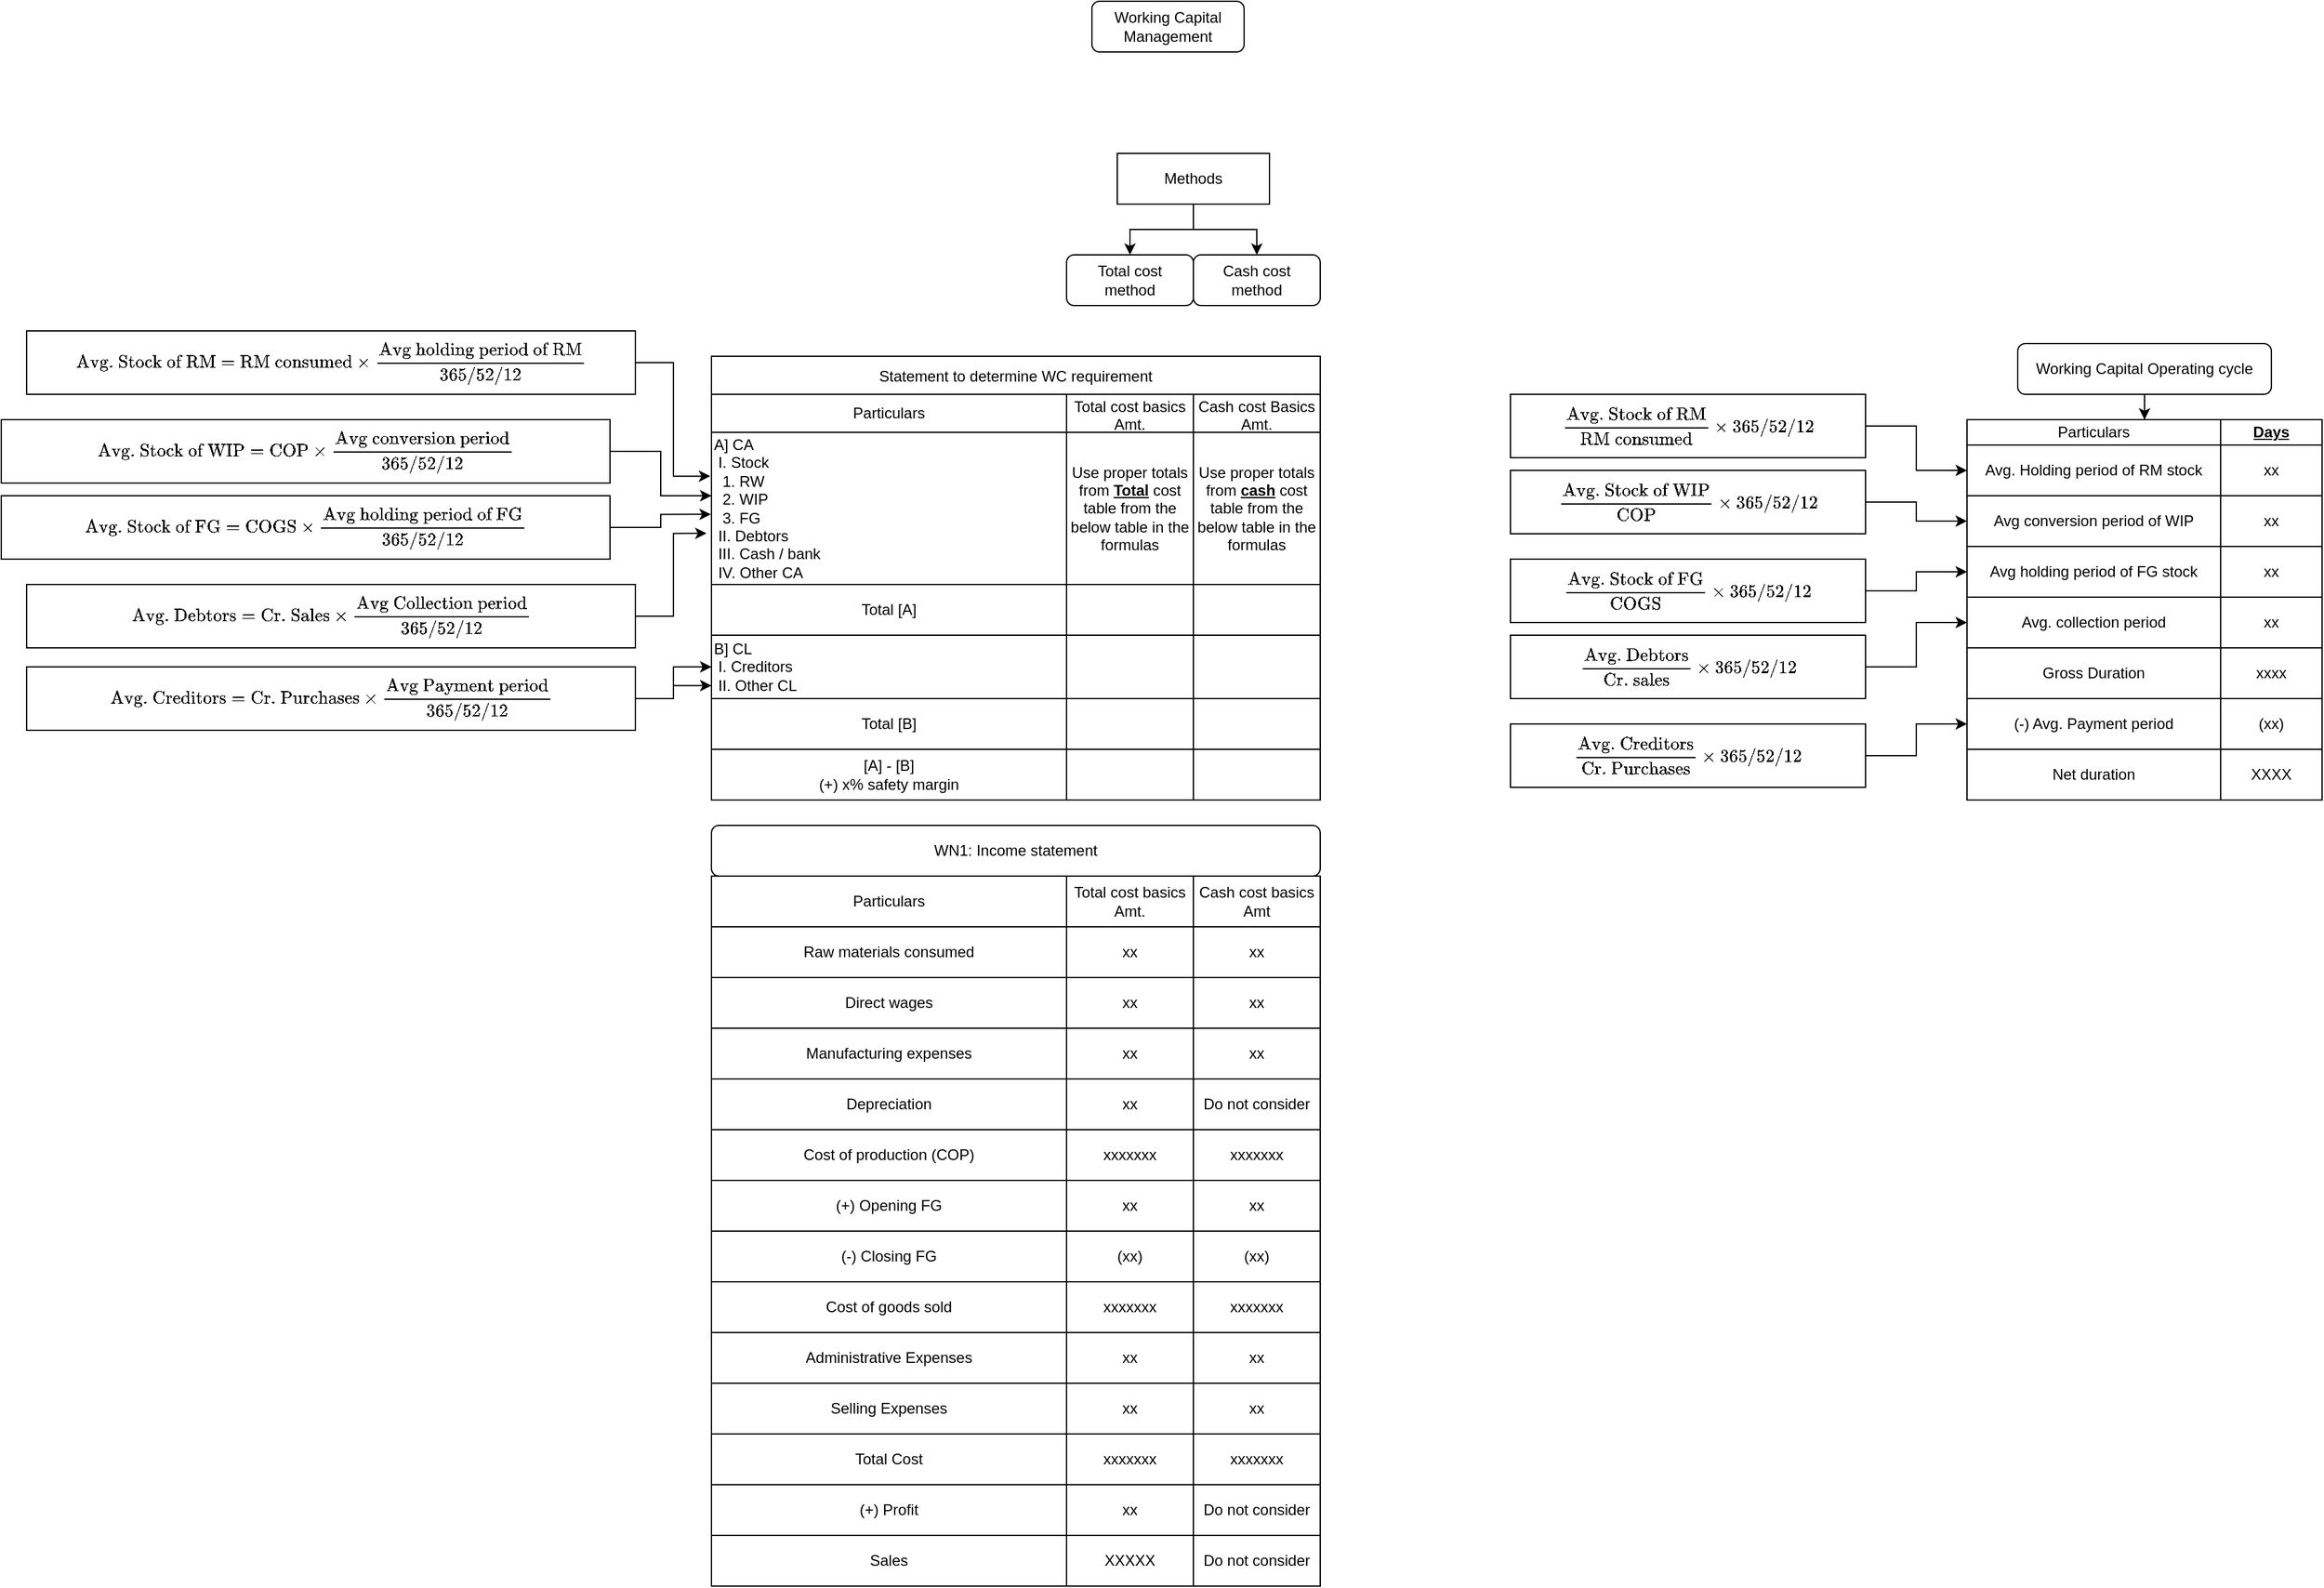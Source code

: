 <mxfile version="14.9.4" type="github">
  <diagram id="sMXiV06eMUX1r8Gc8Mpe" name="Page-1">
    <mxGraphModel dx="2103" dy="627" grid="1" gridSize="10" guides="1" tooltips="1" connect="1" arrows="1" fold="1" page="1" pageScale="1" pageWidth="850" pageHeight="1100" math="1" shadow="0">
      <root>
        <mxCell id="0" />
        <mxCell id="1" parent="0" />
        <mxCell id="MN956ZE3z-NAZyp3KeIA-1" value="Working Capital Management" style="rounded=1;whiteSpace=wrap;html=1;" parent="1" vertex="1">
          <mxGeometry x="360" width="120" height="40" as="geometry" />
        </mxCell>
        <mxCell id="9jcXlWBaS0kGvRiVqAq9-134" style="edgeStyle=orthogonalEdgeStyle;rounded=0;orthogonalLoop=1;jettySize=auto;html=1;" edge="1" parent="1" source="MN956ZE3z-NAZyp3KeIA-2" target="MN956ZE3z-NAZyp3KeIA-4">
          <mxGeometry relative="1" as="geometry" />
        </mxCell>
        <mxCell id="9jcXlWBaS0kGvRiVqAq9-135" style="edgeStyle=orthogonalEdgeStyle;rounded=0;orthogonalLoop=1;jettySize=auto;html=1;" edge="1" parent="1" source="MN956ZE3z-NAZyp3KeIA-2" target="MN956ZE3z-NAZyp3KeIA-3">
          <mxGeometry relative="1" as="geometry" />
        </mxCell>
        <mxCell id="MN956ZE3z-NAZyp3KeIA-2" value="Methods" style="rounded=0;whiteSpace=wrap;html=1;" parent="1" vertex="1">
          <mxGeometry x="380" y="120" width="120" height="40" as="geometry" />
        </mxCell>
        <mxCell id="MN956ZE3z-NAZyp3KeIA-3" value="&lt;div&gt;Cash cost &lt;br&gt;&lt;/div&gt;&lt;div&gt;method&lt;/div&gt;" style="rounded=1;whiteSpace=wrap;html=1;" parent="1" vertex="1">
          <mxGeometry x="440" y="200" width="100" height="40" as="geometry" />
        </mxCell>
        <mxCell id="MN956ZE3z-NAZyp3KeIA-4" value="&lt;div&gt;Total cost &lt;br&gt;&lt;/div&gt;&lt;div&gt;method&lt;/div&gt;" style="rounded=1;whiteSpace=wrap;html=1;" parent="1" vertex="1">
          <mxGeometry x="340" y="200" width="100" height="40" as="geometry" />
        </mxCell>
        <mxCell id="9jcXlWBaS0kGvRiVqAq9-1" value="Working Capital Operating cycle" style="rounded=1;whiteSpace=wrap;html=1;" vertex="1" parent="1">
          <mxGeometry x="1090" y="270" width="200" height="40" as="geometry" />
        </mxCell>
        <mxCell id="9jcXlWBaS0kGvRiVqAq9-18" style="edgeStyle=orthogonalEdgeStyle;rounded=0;orthogonalLoop=1;jettySize=auto;html=1;exitX=0.5;exitY=1;exitDx=0;exitDy=0;" edge="1" parent="1" source="9jcXlWBaS0kGvRiVqAq9-1" target="9jcXlWBaS0kGvRiVqAq9-2">
          <mxGeometry relative="1" as="geometry" />
        </mxCell>
        <mxCell id="9jcXlWBaS0kGvRiVqAq9-2" value="" style="shape=table;startSize=0;container=1;collapsible=0;childLayout=tableLayout;" vertex="1" parent="1">
          <mxGeometry x="1050" y="330" width="280" height="300" as="geometry" />
        </mxCell>
        <mxCell id="9jcXlWBaS0kGvRiVqAq9-3" value="" style="shape=partialRectangle;collapsible=0;dropTarget=0;pointerEvents=0;fillColor=none;top=0;left=0;bottom=0;right=0;points=[[0,0.5],[1,0.5]];portConstraint=eastwest;" vertex="1" parent="9jcXlWBaS0kGvRiVqAq9-2">
          <mxGeometry width="280" height="20" as="geometry" />
        </mxCell>
        <mxCell id="9jcXlWBaS0kGvRiVqAq9-4" value="Particulars" style="shape=partialRectangle;html=1;whiteSpace=wrap;connectable=0;overflow=hidden;fillColor=none;top=0;left=0;bottom=0;right=0;pointerEvents=1;" vertex="1" parent="9jcXlWBaS0kGvRiVqAq9-3">
          <mxGeometry width="200" height="20" as="geometry" />
        </mxCell>
        <mxCell id="9jcXlWBaS0kGvRiVqAq9-5" value="&lt;u&gt;&lt;b&gt;Days&lt;/b&gt;&lt;/u&gt;" style="shape=partialRectangle;html=1;whiteSpace=wrap;connectable=0;overflow=hidden;fillColor=none;top=0;left=0;bottom=0;right=0;pointerEvents=1;" vertex="1" parent="9jcXlWBaS0kGvRiVqAq9-3">
          <mxGeometry x="200" width="80" height="20" as="geometry" />
        </mxCell>
        <mxCell id="9jcXlWBaS0kGvRiVqAq9-6" value="" style="shape=partialRectangle;collapsible=0;dropTarget=0;pointerEvents=0;fillColor=none;top=0;left=0;bottom=0;right=0;points=[[0,0.5],[1,0.5]];portConstraint=eastwest;" vertex="1" parent="9jcXlWBaS0kGvRiVqAq9-2">
          <mxGeometry y="20" width="280" height="40" as="geometry" />
        </mxCell>
        <mxCell id="9jcXlWBaS0kGvRiVqAq9-7" value="&lt;div&gt;Avg. Holding period of RM stock&lt;/div&gt;" style="shape=partialRectangle;html=1;whiteSpace=wrap;connectable=0;overflow=hidden;fillColor=none;top=0;left=0;bottom=0;right=0;pointerEvents=1;" vertex="1" parent="9jcXlWBaS0kGvRiVqAq9-6">
          <mxGeometry width="200" height="40" as="geometry" />
        </mxCell>
        <mxCell id="9jcXlWBaS0kGvRiVqAq9-8" value="xx" style="shape=partialRectangle;html=1;whiteSpace=wrap;connectable=0;overflow=hidden;fillColor=none;top=0;left=0;bottom=0;right=0;pointerEvents=1;" vertex="1" parent="9jcXlWBaS0kGvRiVqAq9-6">
          <mxGeometry x="200" width="80" height="40" as="geometry" />
        </mxCell>
        <mxCell id="9jcXlWBaS0kGvRiVqAq9-19" style="shape=partialRectangle;collapsible=0;dropTarget=0;pointerEvents=0;fillColor=none;top=0;left=0;bottom=0;right=0;points=[[0,0.5],[1,0.5]];portConstraint=eastwest;" vertex="1" parent="9jcXlWBaS0kGvRiVqAq9-2">
          <mxGeometry y="60" width="280" height="40" as="geometry" />
        </mxCell>
        <mxCell id="9jcXlWBaS0kGvRiVqAq9-20" value="&lt;div&gt;Avg conversion period of WIP&lt;/div&gt;" style="shape=partialRectangle;html=1;whiteSpace=wrap;connectable=0;overflow=hidden;fillColor=none;top=0;left=0;bottom=0;right=0;pointerEvents=1;" vertex="1" parent="9jcXlWBaS0kGvRiVqAq9-19">
          <mxGeometry width="200" height="40" as="geometry" />
        </mxCell>
        <mxCell id="9jcXlWBaS0kGvRiVqAq9-21" value="xx" style="shape=partialRectangle;html=1;whiteSpace=wrap;connectable=0;overflow=hidden;fillColor=none;top=0;left=0;bottom=0;right=0;pointerEvents=1;" vertex="1" parent="9jcXlWBaS0kGvRiVqAq9-19">
          <mxGeometry x="200" width="80" height="40" as="geometry" />
        </mxCell>
        <mxCell id="9jcXlWBaS0kGvRiVqAq9-22" style="shape=partialRectangle;collapsible=0;dropTarget=0;pointerEvents=0;fillColor=none;top=0;left=0;bottom=0;right=0;points=[[0,0.5],[1,0.5]];portConstraint=eastwest;" vertex="1" parent="9jcXlWBaS0kGvRiVqAq9-2">
          <mxGeometry y="100" width="280" height="40" as="geometry" />
        </mxCell>
        <mxCell id="9jcXlWBaS0kGvRiVqAq9-23" value="&lt;div&gt;Avg holding period of FG stock&lt;/div&gt;" style="shape=partialRectangle;html=1;whiteSpace=wrap;connectable=0;overflow=hidden;fillColor=none;top=0;left=0;bottom=0;right=0;pointerEvents=1;" vertex="1" parent="9jcXlWBaS0kGvRiVqAq9-22">
          <mxGeometry width="200" height="40" as="geometry" />
        </mxCell>
        <mxCell id="9jcXlWBaS0kGvRiVqAq9-24" value="xx" style="shape=partialRectangle;html=1;whiteSpace=wrap;connectable=0;overflow=hidden;fillColor=none;top=0;left=0;bottom=0;right=0;pointerEvents=1;" vertex="1" parent="9jcXlWBaS0kGvRiVqAq9-22">
          <mxGeometry x="200" width="80" height="40" as="geometry" />
        </mxCell>
        <mxCell id="9jcXlWBaS0kGvRiVqAq9-25" style="shape=partialRectangle;collapsible=0;dropTarget=0;pointerEvents=0;fillColor=none;top=0;left=0;bottom=0;right=0;points=[[0,0.5],[1,0.5]];portConstraint=eastwest;" vertex="1" parent="9jcXlWBaS0kGvRiVqAq9-2">
          <mxGeometry y="140" width="280" height="40" as="geometry" />
        </mxCell>
        <mxCell id="9jcXlWBaS0kGvRiVqAq9-26" value="Avg. collection period" style="shape=partialRectangle;html=1;whiteSpace=wrap;connectable=0;overflow=hidden;fillColor=none;top=0;left=0;bottom=0;right=0;pointerEvents=1;" vertex="1" parent="9jcXlWBaS0kGvRiVqAq9-25">
          <mxGeometry width="200" height="40" as="geometry" />
        </mxCell>
        <mxCell id="9jcXlWBaS0kGvRiVqAq9-27" value="xx" style="shape=partialRectangle;html=1;whiteSpace=wrap;connectable=0;overflow=hidden;fillColor=none;top=0;left=0;bottom=0;right=0;pointerEvents=1;" vertex="1" parent="9jcXlWBaS0kGvRiVqAq9-25">
          <mxGeometry x="200" width="80" height="40" as="geometry" />
        </mxCell>
        <mxCell id="9jcXlWBaS0kGvRiVqAq9-9" value="" style="shape=partialRectangle;collapsible=0;dropTarget=0;pointerEvents=0;fillColor=none;top=0;left=0;bottom=0;right=0;points=[[0,0.5],[1,0.5]];portConstraint=eastwest;" vertex="1" parent="9jcXlWBaS0kGvRiVqAq9-2">
          <mxGeometry y="180" width="280" height="40" as="geometry" />
        </mxCell>
        <mxCell id="9jcXlWBaS0kGvRiVqAq9-10" value="Gross Duration" style="shape=partialRectangle;html=1;whiteSpace=wrap;connectable=0;overflow=hidden;fillColor=none;top=0;left=0;bottom=0;right=0;pointerEvents=1;" vertex="1" parent="9jcXlWBaS0kGvRiVqAq9-9">
          <mxGeometry width="200" height="40" as="geometry" />
        </mxCell>
        <mxCell id="9jcXlWBaS0kGvRiVqAq9-11" value="xxxx" style="shape=partialRectangle;html=1;whiteSpace=wrap;connectable=0;overflow=hidden;fillColor=none;top=0;left=0;bottom=0;right=0;pointerEvents=1;" vertex="1" parent="9jcXlWBaS0kGvRiVqAq9-9">
          <mxGeometry x="200" width="80" height="40" as="geometry" />
        </mxCell>
        <mxCell id="9jcXlWBaS0kGvRiVqAq9-12" value="" style="shape=partialRectangle;collapsible=0;dropTarget=0;pointerEvents=0;fillColor=none;top=0;left=0;bottom=0;right=0;points=[[0,0.5],[1,0.5]];portConstraint=eastwest;" vertex="1" parent="9jcXlWBaS0kGvRiVqAq9-2">
          <mxGeometry y="220" width="280" height="40" as="geometry" />
        </mxCell>
        <mxCell id="9jcXlWBaS0kGvRiVqAq9-13" value="(-) Avg. Payment period" style="shape=partialRectangle;html=1;whiteSpace=wrap;connectable=0;overflow=hidden;fillColor=none;top=0;left=0;bottom=0;right=0;pointerEvents=1;" vertex="1" parent="9jcXlWBaS0kGvRiVqAq9-12">
          <mxGeometry width="200" height="40" as="geometry" />
        </mxCell>
        <mxCell id="9jcXlWBaS0kGvRiVqAq9-14" value="(xx)" style="shape=partialRectangle;html=1;whiteSpace=wrap;connectable=0;overflow=hidden;fillColor=none;top=0;left=0;bottom=0;right=0;pointerEvents=1;" vertex="1" parent="9jcXlWBaS0kGvRiVqAq9-12">
          <mxGeometry x="200" width="80" height="40" as="geometry" />
        </mxCell>
        <mxCell id="9jcXlWBaS0kGvRiVqAq9-15" value="" style="shape=partialRectangle;collapsible=0;dropTarget=0;pointerEvents=0;fillColor=none;top=0;left=0;bottom=0;right=0;points=[[0,0.5],[1,0.5]];portConstraint=eastwest;" vertex="1" parent="9jcXlWBaS0kGvRiVqAq9-2">
          <mxGeometry y="260" width="280" height="40" as="geometry" />
        </mxCell>
        <mxCell id="9jcXlWBaS0kGvRiVqAq9-16" value="Net duration&lt;span style=&quot;white-space: pre&quot;&gt;&lt;/span&gt;&lt;span style=&quot;white-space: pre&quot;&gt;&lt;/span&gt;" style="shape=partialRectangle;html=1;whiteSpace=wrap;connectable=0;overflow=hidden;fillColor=none;top=0;left=0;bottom=0;right=0;pointerEvents=1;" vertex="1" parent="9jcXlWBaS0kGvRiVqAq9-15">
          <mxGeometry width="200" height="40" as="geometry" />
        </mxCell>
        <mxCell id="9jcXlWBaS0kGvRiVqAq9-17" value="XXXX" style="shape=partialRectangle;html=1;whiteSpace=wrap;connectable=0;overflow=hidden;fillColor=none;top=0;left=0;bottom=0;right=0;pointerEvents=1;" vertex="1" parent="9jcXlWBaS0kGvRiVqAq9-15">
          <mxGeometry x="200" width="80" height="40" as="geometry" />
        </mxCell>
        <mxCell id="9jcXlWBaS0kGvRiVqAq9-30" style="edgeStyle=orthogonalEdgeStyle;rounded=0;orthogonalLoop=1;jettySize=auto;html=1;entryX=0;entryY=0.5;entryDx=0;entryDy=0;" edge="1" parent="1" source="9jcXlWBaS0kGvRiVqAq9-29" target="9jcXlWBaS0kGvRiVqAq9-6">
          <mxGeometry relative="1" as="geometry" />
        </mxCell>
        <mxCell id="9jcXlWBaS0kGvRiVqAq9-29" value="`\text{Avg. Stock of RM}/\text{RM consumed}xx \text{365/52/12}`" style="rounded=0;whiteSpace=wrap;html=1;" vertex="1" parent="1">
          <mxGeometry x="690" y="310" width="280" height="50" as="geometry" />
        </mxCell>
        <mxCell id="9jcXlWBaS0kGvRiVqAq9-34" style="edgeStyle=orthogonalEdgeStyle;rounded=0;orthogonalLoop=1;jettySize=auto;html=1;entryX=0;entryY=0.5;entryDx=0;entryDy=0;" edge="1" parent="1" source="9jcXlWBaS0kGvRiVqAq9-31" target="9jcXlWBaS0kGvRiVqAq9-19">
          <mxGeometry relative="1" as="geometry" />
        </mxCell>
        <mxCell id="9jcXlWBaS0kGvRiVqAq9-31" value="`\text{Avg. Stock of WIP}/\text{COP}xx \text{365/52/12}`" style="rounded=0;whiteSpace=wrap;html=1;" vertex="1" parent="1">
          <mxGeometry x="690" y="370" width="280" height="50" as="geometry" />
        </mxCell>
        <mxCell id="9jcXlWBaS0kGvRiVqAq9-35" style="edgeStyle=orthogonalEdgeStyle;rounded=0;orthogonalLoop=1;jettySize=auto;html=1;" edge="1" parent="1" source="9jcXlWBaS0kGvRiVqAq9-32" target="9jcXlWBaS0kGvRiVqAq9-22">
          <mxGeometry relative="1" as="geometry" />
        </mxCell>
        <mxCell id="9jcXlWBaS0kGvRiVqAq9-32" value="`\text{Avg. Stock of FG}/\text{COGS}xx \text{365/52/12}`" style="rounded=0;whiteSpace=wrap;html=1;" vertex="1" parent="1">
          <mxGeometry x="690" y="440" width="280" height="50" as="geometry" />
        </mxCell>
        <mxCell id="9jcXlWBaS0kGvRiVqAq9-36" style="edgeStyle=orthogonalEdgeStyle;rounded=0;orthogonalLoop=1;jettySize=auto;html=1;entryX=0;entryY=0.5;entryDx=0;entryDy=0;" edge="1" parent="1" source="9jcXlWBaS0kGvRiVqAq9-33" target="9jcXlWBaS0kGvRiVqAq9-25">
          <mxGeometry relative="1" as="geometry" />
        </mxCell>
        <mxCell id="9jcXlWBaS0kGvRiVqAq9-33" value="`\text{Avg. Debtors}/\text{Cr. sales}xx \text{365/52/12}`" style="rounded=0;whiteSpace=wrap;html=1;" vertex="1" parent="1">
          <mxGeometry x="690" y="500" width="280" height="50" as="geometry" />
        </mxCell>
        <mxCell id="9jcXlWBaS0kGvRiVqAq9-38" style="edgeStyle=orthogonalEdgeStyle;rounded=0;orthogonalLoop=1;jettySize=auto;html=1;entryX=0;entryY=0.5;entryDx=0;entryDy=0;" edge="1" parent="1" source="9jcXlWBaS0kGvRiVqAq9-37" target="9jcXlWBaS0kGvRiVqAq9-12">
          <mxGeometry relative="1" as="geometry" />
        </mxCell>
        <mxCell id="9jcXlWBaS0kGvRiVqAq9-37" value="`\text{Avg. Creditors}/\text{Cr. Purchases}xx \text{365/52/12}`" style="rounded=0;whiteSpace=wrap;html=1;" vertex="1" parent="1">
          <mxGeometry x="690" y="570" width="280" height="50" as="geometry" />
        </mxCell>
        <mxCell id="9jcXlWBaS0kGvRiVqAq9-110" style="edgeStyle=orthogonalEdgeStyle;rounded=0;orthogonalLoop=1;jettySize=auto;html=1;entryX=-0.002;entryY=0.288;entryDx=0;entryDy=0;entryPerimeter=0;" edge="1" parent="1" source="9jcXlWBaS0kGvRiVqAq9-39" target="9jcXlWBaS0kGvRiVqAq9-93">
          <mxGeometry relative="1" as="geometry">
            <Array as="points">
              <mxPoint x="30" y="285" />
              <mxPoint x="30" y="375" />
            </Array>
          </mxGeometry>
        </mxCell>
        <mxCell id="9jcXlWBaS0kGvRiVqAq9-39" value="`\text{Avg. Stock of RM}=\text{RM consumed}xx \text{Avg holding period of RM}/ \text{365/52/12}`" style="rounded=0;whiteSpace=wrap;html=1;" vertex="1" parent="1">
          <mxGeometry x="-480" y="260" width="480" height="50" as="geometry" />
        </mxCell>
        <mxCell id="9jcXlWBaS0kGvRiVqAq9-111" style="edgeStyle=orthogonalEdgeStyle;rounded=0;orthogonalLoop=1;jettySize=auto;html=1;entryX=0;entryY=0.417;entryDx=0;entryDy=0;entryPerimeter=0;" edge="1" parent="1" source="9jcXlWBaS0kGvRiVqAq9-40" target="9jcXlWBaS0kGvRiVqAq9-93">
          <mxGeometry relative="1" as="geometry" />
        </mxCell>
        <mxCell id="9jcXlWBaS0kGvRiVqAq9-40" value="`\text{Avg. Stock of WIP}=\text{COP}xx \text{Avg conversion period}/ \text{365/52/12}`" style="rounded=0;whiteSpace=wrap;html=1;" vertex="1" parent="1">
          <mxGeometry x="-500" y="330" width="480" height="50" as="geometry" />
        </mxCell>
        <mxCell id="9jcXlWBaS0kGvRiVqAq9-112" style="edgeStyle=orthogonalEdgeStyle;rounded=0;orthogonalLoop=1;jettySize=auto;html=1;entryX=-0.001;entryY=0.539;entryDx=0;entryDy=0;entryPerimeter=0;" edge="1" parent="1" source="9jcXlWBaS0kGvRiVqAq9-41" target="9jcXlWBaS0kGvRiVqAq9-93">
          <mxGeometry relative="1" as="geometry" />
        </mxCell>
        <mxCell id="9jcXlWBaS0kGvRiVqAq9-41" value="`\text{Avg. Stock of FG}=\text{COGS}xx \text{Avg holding period of FG}/ \text{365/52/12}`" style="rounded=0;whiteSpace=wrap;html=1;" vertex="1" parent="1">
          <mxGeometry x="-500" y="390" width="480" height="50" as="geometry" />
        </mxCell>
        <mxCell id="9jcXlWBaS0kGvRiVqAq9-113" style="edgeStyle=orthogonalEdgeStyle;rounded=0;orthogonalLoop=1;jettySize=auto;html=1;entryX=-0.008;entryY=0.664;entryDx=0;entryDy=0;entryPerimeter=0;" edge="1" parent="1" source="9jcXlWBaS0kGvRiVqAq9-42" target="9jcXlWBaS0kGvRiVqAq9-93">
          <mxGeometry relative="1" as="geometry" />
        </mxCell>
        <mxCell id="9jcXlWBaS0kGvRiVqAq9-42" value="`\text{Avg. Debtors}=\text{Cr. Sales}xx \text{Avg Collection period}/ \text{365/52/12}`" style="rounded=0;whiteSpace=wrap;html=1;" vertex="1" parent="1">
          <mxGeometry x="-480" y="460" width="480" height="50" as="geometry" />
        </mxCell>
        <mxCell id="9jcXlWBaS0kGvRiVqAq9-114" style="edgeStyle=orthogonalEdgeStyle;rounded=0;orthogonalLoop=1;jettySize=auto;html=1;entryX=0;entryY=0.5;entryDx=0;entryDy=0;" edge="1" parent="1" source="9jcXlWBaS0kGvRiVqAq9-43" target="9jcXlWBaS0kGvRiVqAq9-99">
          <mxGeometry relative="1" as="geometry" />
        </mxCell>
        <mxCell id="9jcXlWBaS0kGvRiVqAq9-115" style="edgeStyle=orthogonalEdgeStyle;rounded=0;orthogonalLoop=1;jettySize=auto;html=1;entryX=0;entryY=0.796;entryDx=0;entryDy=0;entryPerimeter=0;" edge="1" parent="1" source="9jcXlWBaS0kGvRiVqAq9-43" target="9jcXlWBaS0kGvRiVqAq9-99">
          <mxGeometry relative="1" as="geometry" />
        </mxCell>
        <mxCell id="9jcXlWBaS0kGvRiVqAq9-43" value="`\text{Avg. Creditors}=\text{Cr. Purchases}xx \text{Avg Payment period}/ \text{365/52/12}`" style="rounded=0;whiteSpace=wrap;html=1;" vertex="1" parent="1">
          <mxGeometry x="-480" y="525" width="480" height="50" as="geometry" />
        </mxCell>
        <mxCell id="9jcXlWBaS0kGvRiVqAq9-44" value="" style="shape=table;startSize=0;container=1;collapsible=0;childLayout=tableLayout;" vertex="1" parent="1">
          <mxGeometry x="60" y="690" width="480" height="560" as="geometry" />
        </mxCell>
        <mxCell id="9jcXlWBaS0kGvRiVqAq9-45" value="" style="shape=partialRectangle;collapsible=0;dropTarget=0;pointerEvents=0;fillColor=none;top=0;left=0;bottom=0;right=0;points=[[0,0.5],[1,0.5]];portConstraint=eastwest;" vertex="1" parent="9jcXlWBaS0kGvRiVqAq9-44">
          <mxGeometry width="480" height="40" as="geometry" />
        </mxCell>
        <mxCell id="9jcXlWBaS0kGvRiVqAq9-46" value="Particulars" style="shape=partialRectangle;html=1;whiteSpace=wrap;connectable=0;overflow=hidden;fillColor=none;top=0;left=0;bottom=0;right=0;pointerEvents=1;" vertex="1" parent="9jcXlWBaS0kGvRiVqAq9-45">
          <mxGeometry width="280" height="40" as="geometry" />
        </mxCell>
        <mxCell id="9jcXlWBaS0kGvRiVqAq9-47" value="Total cost basics&lt;br&gt;&lt;div&gt;Amt.&lt;/div&gt;" style="shape=partialRectangle;html=1;whiteSpace=wrap;connectable=0;overflow=hidden;fillColor=none;top=0;left=0;bottom=0;right=0;pointerEvents=1;" vertex="1" parent="9jcXlWBaS0kGvRiVqAq9-45">
          <mxGeometry x="280" width="100" height="40" as="geometry" />
        </mxCell>
        <mxCell id="9jcXlWBaS0kGvRiVqAq9-120" value="&lt;div&gt;Cash cost basics&lt;/div&gt;&lt;div&gt;Amt&lt;br&gt;&lt;/div&gt;" style="shape=partialRectangle;html=1;whiteSpace=wrap;connectable=0;overflow=hidden;fillColor=none;top=0;left=0;bottom=0;right=0;pointerEvents=1;" vertex="1" parent="9jcXlWBaS0kGvRiVqAq9-45">
          <mxGeometry x="380" width="100" height="40" as="geometry" />
        </mxCell>
        <mxCell id="9jcXlWBaS0kGvRiVqAq9-48" value="" style="shape=partialRectangle;collapsible=0;dropTarget=0;pointerEvents=0;fillColor=none;top=0;left=0;bottom=0;right=0;points=[[0,0.5],[1,0.5]];portConstraint=eastwest;" vertex="1" parent="9jcXlWBaS0kGvRiVqAq9-44">
          <mxGeometry y="40" width="480" height="40" as="geometry" />
        </mxCell>
        <mxCell id="9jcXlWBaS0kGvRiVqAq9-49" value="Raw materials consumed" style="shape=partialRectangle;html=1;whiteSpace=wrap;connectable=0;overflow=hidden;fillColor=none;top=0;left=0;bottom=0;right=0;pointerEvents=1;" vertex="1" parent="9jcXlWBaS0kGvRiVqAq9-48">
          <mxGeometry width="280" height="40" as="geometry" />
        </mxCell>
        <mxCell id="9jcXlWBaS0kGvRiVqAq9-50" value="xx" style="shape=partialRectangle;html=1;whiteSpace=wrap;connectable=0;overflow=hidden;fillColor=none;top=0;left=0;bottom=0;right=0;pointerEvents=1;" vertex="1" parent="9jcXlWBaS0kGvRiVqAq9-48">
          <mxGeometry x="280" width="100" height="40" as="geometry" />
        </mxCell>
        <mxCell id="9jcXlWBaS0kGvRiVqAq9-121" value="xx" style="shape=partialRectangle;html=1;whiteSpace=wrap;connectable=0;overflow=hidden;fillColor=none;top=0;left=0;bottom=0;right=0;pointerEvents=1;" vertex="1" parent="9jcXlWBaS0kGvRiVqAq9-48">
          <mxGeometry x="380" width="100" height="40" as="geometry" />
        </mxCell>
        <mxCell id="9jcXlWBaS0kGvRiVqAq9-51" value="" style="shape=partialRectangle;collapsible=0;dropTarget=0;pointerEvents=0;fillColor=none;top=0;left=0;bottom=0;right=0;points=[[0,0.5],[1,0.5]];portConstraint=eastwest;" vertex="1" parent="9jcXlWBaS0kGvRiVqAq9-44">
          <mxGeometry y="80" width="480" height="40" as="geometry" />
        </mxCell>
        <mxCell id="9jcXlWBaS0kGvRiVqAq9-52" value="Direct wages" style="shape=partialRectangle;html=1;whiteSpace=wrap;connectable=0;overflow=hidden;fillColor=none;top=0;left=0;bottom=0;right=0;pointerEvents=1;" vertex="1" parent="9jcXlWBaS0kGvRiVqAq9-51">
          <mxGeometry width="280" height="40" as="geometry" />
        </mxCell>
        <mxCell id="9jcXlWBaS0kGvRiVqAq9-53" value="xx" style="shape=partialRectangle;html=1;whiteSpace=wrap;connectable=0;overflow=hidden;fillColor=none;top=0;left=0;bottom=0;right=0;pointerEvents=1;" vertex="1" parent="9jcXlWBaS0kGvRiVqAq9-51">
          <mxGeometry x="280" width="100" height="40" as="geometry" />
        </mxCell>
        <mxCell id="9jcXlWBaS0kGvRiVqAq9-122" value="xx" style="shape=partialRectangle;html=1;whiteSpace=wrap;connectable=0;overflow=hidden;fillColor=none;top=0;left=0;bottom=0;right=0;pointerEvents=1;" vertex="1" parent="9jcXlWBaS0kGvRiVqAq9-51">
          <mxGeometry x="380" width="100" height="40" as="geometry" />
        </mxCell>
        <mxCell id="9jcXlWBaS0kGvRiVqAq9-54" value="" style="shape=partialRectangle;collapsible=0;dropTarget=0;pointerEvents=0;fillColor=none;top=0;left=0;bottom=0;right=0;points=[[0,0.5],[1,0.5]];portConstraint=eastwest;" vertex="1" parent="9jcXlWBaS0kGvRiVqAq9-44">
          <mxGeometry y="120" width="480" height="40" as="geometry" />
        </mxCell>
        <mxCell id="9jcXlWBaS0kGvRiVqAq9-55" value="Manufacturing expenses" style="shape=partialRectangle;html=1;whiteSpace=wrap;connectable=0;overflow=hidden;fillColor=none;top=0;left=0;bottom=0;right=0;pointerEvents=1;" vertex="1" parent="9jcXlWBaS0kGvRiVqAq9-54">
          <mxGeometry width="280" height="40" as="geometry" />
        </mxCell>
        <mxCell id="9jcXlWBaS0kGvRiVqAq9-56" value="xx" style="shape=partialRectangle;html=1;whiteSpace=wrap;connectable=0;overflow=hidden;fillColor=none;top=0;left=0;bottom=0;right=0;pointerEvents=1;" vertex="1" parent="9jcXlWBaS0kGvRiVqAq9-54">
          <mxGeometry x="280" width="100" height="40" as="geometry" />
        </mxCell>
        <mxCell id="9jcXlWBaS0kGvRiVqAq9-123" value="xx" style="shape=partialRectangle;html=1;whiteSpace=wrap;connectable=0;overflow=hidden;fillColor=none;top=0;left=0;bottom=0;right=0;pointerEvents=1;" vertex="1" parent="9jcXlWBaS0kGvRiVqAq9-54">
          <mxGeometry x="380" width="100" height="40" as="geometry" />
        </mxCell>
        <mxCell id="9jcXlWBaS0kGvRiVqAq9-57" value="" style="shape=partialRectangle;collapsible=0;dropTarget=0;pointerEvents=0;fillColor=none;top=0;left=0;bottom=0;right=0;points=[[0,0.5],[1,0.5]];portConstraint=eastwest;" vertex="1" parent="9jcXlWBaS0kGvRiVqAq9-44">
          <mxGeometry y="160" width="480" height="40" as="geometry" />
        </mxCell>
        <mxCell id="9jcXlWBaS0kGvRiVqAq9-58" value="Depreciation" style="shape=partialRectangle;html=1;whiteSpace=wrap;connectable=0;overflow=hidden;fillColor=none;top=0;left=0;bottom=0;right=0;pointerEvents=1;" vertex="1" parent="9jcXlWBaS0kGvRiVqAq9-57">
          <mxGeometry width="280" height="40" as="geometry" />
        </mxCell>
        <mxCell id="9jcXlWBaS0kGvRiVqAq9-59" value="xx" style="shape=partialRectangle;html=1;whiteSpace=wrap;connectable=0;overflow=hidden;fillColor=none;top=0;left=0;bottom=0;right=0;pointerEvents=1;" vertex="1" parent="9jcXlWBaS0kGvRiVqAq9-57">
          <mxGeometry x="280" width="100" height="40" as="geometry" />
        </mxCell>
        <mxCell id="9jcXlWBaS0kGvRiVqAq9-124" value="Do not consider" style="shape=partialRectangle;html=1;whiteSpace=wrap;connectable=0;overflow=hidden;fillColor=none;top=0;left=0;bottom=0;right=0;pointerEvents=1;" vertex="1" parent="9jcXlWBaS0kGvRiVqAq9-57">
          <mxGeometry x="380" width="100" height="40" as="geometry" />
        </mxCell>
        <mxCell id="9jcXlWBaS0kGvRiVqAq9-60" value="" style="shape=partialRectangle;collapsible=0;dropTarget=0;pointerEvents=0;fillColor=none;top=0;left=0;bottom=0;right=0;points=[[0,0.5],[1,0.5]];portConstraint=eastwest;" vertex="1" parent="9jcXlWBaS0kGvRiVqAq9-44">
          <mxGeometry y="200" width="480" height="40" as="geometry" />
        </mxCell>
        <mxCell id="9jcXlWBaS0kGvRiVqAq9-61" value="Cost of production (COP)" style="shape=partialRectangle;html=1;whiteSpace=wrap;connectable=0;overflow=hidden;fillColor=none;top=0;left=0;bottom=0;right=0;pointerEvents=1;" vertex="1" parent="9jcXlWBaS0kGvRiVqAq9-60">
          <mxGeometry width="280" height="40" as="geometry" />
        </mxCell>
        <mxCell id="9jcXlWBaS0kGvRiVqAq9-62" value="xxxxxxx" style="shape=partialRectangle;html=1;whiteSpace=wrap;connectable=0;overflow=hidden;fillColor=none;top=0;left=0;bottom=0;right=0;pointerEvents=1;" vertex="1" parent="9jcXlWBaS0kGvRiVqAq9-60">
          <mxGeometry x="280" width="100" height="40" as="geometry" />
        </mxCell>
        <mxCell id="9jcXlWBaS0kGvRiVqAq9-125" value="xxxxxxx" style="shape=partialRectangle;html=1;whiteSpace=wrap;connectable=0;overflow=hidden;fillColor=none;top=0;left=0;bottom=0;right=0;pointerEvents=1;" vertex="1" parent="9jcXlWBaS0kGvRiVqAq9-60">
          <mxGeometry x="380" width="100" height="40" as="geometry" />
        </mxCell>
        <mxCell id="9jcXlWBaS0kGvRiVqAq9-63" value="" style="shape=partialRectangle;collapsible=0;dropTarget=0;pointerEvents=0;fillColor=none;top=0;left=0;bottom=0;right=0;points=[[0,0.5],[1,0.5]];portConstraint=eastwest;" vertex="1" parent="9jcXlWBaS0kGvRiVqAq9-44">
          <mxGeometry y="240" width="480" height="40" as="geometry" />
        </mxCell>
        <mxCell id="9jcXlWBaS0kGvRiVqAq9-64" value="(+) Opening FG" style="shape=partialRectangle;html=1;whiteSpace=wrap;connectable=0;overflow=hidden;fillColor=none;top=0;left=0;bottom=0;right=0;pointerEvents=1;" vertex="1" parent="9jcXlWBaS0kGvRiVqAq9-63">
          <mxGeometry width="280" height="40" as="geometry" />
        </mxCell>
        <mxCell id="9jcXlWBaS0kGvRiVqAq9-65" value="xx" style="shape=partialRectangle;html=1;whiteSpace=wrap;connectable=0;overflow=hidden;fillColor=none;top=0;left=0;bottom=0;right=0;pointerEvents=1;" vertex="1" parent="9jcXlWBaS0kGvRiVqAq9-63">
          <mxGeometry x="280" width="100" height="40" as="geometry" />
        </mxCell>
        <mxCell id="9jcXlWBaS0kGvRiVqAq9-126" value="xx" style="shape=partialRectangle;html=1;whiteSpace=wrap;connectable=0;overflow=hidden;fillColor=none;top=0;left=0;bottom=0;right=0;pointerEvents=1;" vertex="1" parent="9jcXlWBaS0kGvRiVqAq9-63">
          <mxGeometry x="380" width="100" height="40" as="geometry" />
        </mxCell>
        <mxCell id="9jcXlWBaS0kGvRiVqAq9-66" value="" style="shape=partialRectangle;collapsible=0;dropTarget=0;pointerEvents=0;fillColor=none;top=0;left=0;bottom=0;right=0;points=[[0,0.5],[1,0.5]];portConstraint=eastwest;" vertex="1" parent="9jcXlWBaS0kGvRiVqAq9-44">
          <mxGeometry y="280" width="480" height="40" as="geometry" />
        </mxCell>
        <mxCell id="9jcXlWBaS0kGvRiVqAq9-67" value="(-) Closing FG" style="shape=partialRectangle;html=1;whiteSpace=wrap;connectable=0;overflow=hidden;fillColor=none;top=0;left=0;bottom=0;right=0;pointerEvents=1;" vertex="1" parent="9jcXlWBaS0kGvRiVqAq9-66">
          <mxGeometry width="280" height="40" as="geometry" />
        </mxCell>
        <mxCell id="9jcXlWBaS0kGvRiVqAq9-68" value="(xx)" style="shape=partialRectangle;html=1;whiteSpace=wrap;connectable=0;overflow=hidden;fillColor=none;top=0;left=0;bottom=0;right=0;pointerEvents=1;" vertex="1" parent="9jcXlWBaS0kGvRiVqAq9-66">
          <mxGeometry x="280" width="100" height="40" as="geometry" />
        </mxCell>
        <mxCell id="9jcXlWBaS0kGvRiVqAq9-127" value="(xx)" style="shape=partialRectangle;html=1;whiteSpace=wrap;connectable=0;overflow=hidden;fillColor=none;top=0;left=0;bottom=0;right=0;pointerEvents=1;" vertex="1" parent="9jcXlWBaS0kGvRiVqAq9-66">
          <mxGeometry x="380" width="100" height="40" as="geometry" />
        </mxCell>
        <mxCell id="9jcXlWBaS0kGvRiVqAq9-69" value="" style="shape=partialRectangle;collapsible=0;dropTarget=0;pointerEvents=0;fillColor=none;top=0;left=0;bottom=0;right=0;points=[[0,0.5],[1,0.5]];portConstraint=eastwest;" vertex="1" parent="9jcXlWBaS0kGvRiVqAq9-44">
          <mxGeometry y="320" width="480" height="40" as="geometry" />
        </mxCell>
        <mxCell id="9jcXlWBaS0kGvRiVqAq9-70" value="Cost of goods sold" style="shape=partialRectangle;html=1;whiteSpace=wrap;connectable=0;overflow=hidden;fillColor=none;top=0;left=0;bottom=0;right=0;pointerEvents=1;" vertex="1" parent="9jcXlWBaS0kGvRiVqAq9-69">
          <mxGeometry width="280" height="40" as="geometry" />
        </mxCell>
        <mxCell id="9jcXlWBaS0kGvRiVqAq9-71" value="xxxxxxx" style="shape=partialRectangle;html=1;whiteSpace=wrap;connectable=0;overflow=hidden;fillColor=none;top=0;left=0;bottom=0;right=0;pointerEvents=1;" vertex="1" parent="9jcXlWBaS0kGvRiVqAq9-69">
          <mxGeometry x="280" width="100" height="40" as="geometry" />
        </mxCell>
        <mxCell id="9jcXlWBaS0kGvRiVqAq9-128" value="xxxxxxx" style="shape=partialRectangle;html=1;whiteSpace=wrap;connectable=0;overflow=hidden;fillColor=none;top=0;left=0;bottom=0;right=0;pointerEvents=1;" vertex="1" parent="9jcXlWBaS0kGvRiVqAq9-69">
          <mxGeometry x="380" width="100" height="40" as="geometry" />
        </mxCell>
        <mxCell id="9jcXlWBaS0kGvRiVqAq9-72" value="" style="shape=partialRectangle;collapsible=0;dropTarget=0;pointerEvents=0;fillColor=none;top=0;left=0;bottom=0;right=0;points=[[0,0.5],[1,0.5]];portConstraint=eastwest;" vertex="1" parent="9jcXlWBaS0kGvRiVqAq9-44">
          <mxGeometry y="360" width="480" height="40" as="geometry" />
        </mxCell>
        <mxCell id="9jcXlWBaS0kGvRiVqAq9-73" value="Administrative Expenses" style="shape=partialRectangle;html=1;whiteSpace=wrap;connectable=0;overflow=hidden;fillColor=none;top=0;left=0;bottom=0;right=0;pointerEvents=1;" vertex="1" parent="9jcXlWBaS0kGvRiVqAq9-72">
          <mxGeometry width="280" height="40" as="geometry" />
        </mxCell>
        <mxCell id="9jcXlWBaS0kGvRiVqAq9-74" value="xx" style="shape=partialRectangle;html=1;whiteSpace=wrap;connectable=0;overflow=hidden;fillColor=none;top=0;left=0;bottom=0;right=0;pointerEvents=1;" vertex="1" parent="9jcXlWBaS0kGvRiVqAq9-72">
          <mxGeometry x="280" width="100" height="40" as="geometry" />
        </mxCell>
        <mxCell id="9jcXlWBaS0kGvRiVqAq9-129" value="xx" style="shape=partialRectangle;html=1;whiteSpace=wrap;connectable=0;overflow=hidden;fillColor=none;top=0;left=0;bottom=0;right=0;pointerEvents=1;" vertex="1" parent="9jcXlWBaS0kGvRiVqAq9-72">
          <mxGeometry x="380" width="100" height="40" as="geometry" />
        </mxCell>
        <mxCell id="9jcXlWBaS0kGvRiVqAq9-75" value="" style="shape=partialRectangle;collapsible=0;dropTarget=0;pointerEvents=0;fillColor=none;top=0;left=0;bottom=0;right=0;points=[[0,0.5],[1,0.5]];portConstraint=eastwest;" vertex="1" parent="9jcXlWBaS0kGvRiVqAq9-44">
          <mxGeometry y="400" width="480" height="40" as="geometry" />
        </mxCell>
        <mxCell id="9jcXlWBaS0kGvRiVqAq9-76" value="Selling Expenses" style="shape=partialRectangle;html=1;whiteSpace=wrap;connectable=0;overflow=hidden;fillColor=none;top=0;left=0;bottom=0;right=0;pointerEvents=1;" vertex="1" parent="9jcXlWBaS0kGvRiVqAq9-75">
          <mxGeometry width="280" height="40" as="geometry" />
        </mxCell>
        <mxCell id="9jcXlWBaS0kGvRiVqAq9-77" value="xx" style="shape=partialRectangle;html=1;whiteSpace=wrap;connectable=0;overflow=hidden;fillColor=none;top=0;left=0;bottom=0;right=0;pointerEvents=1;" vertex="1" parent="9jcXlWBaS0kGvRiVqAq9-75">
          <mxGeometry x="280" width="100" height="40" as="geometry" />
        </mxCell>
        <mxCell id="9jcXlWBaS0kGvRiVqAq9-130" value="xx" style="shape=partialRectangle;html=1;whiteSpace=wrap;connectable=0;overflow=hidden;fillColor=none;top=0;left=0;bottom=0;right=0;pointerEvents=1;" vertex="1" parent="9jcXlWBaS0kGvRiVqAq9-75">
          <mxGeometry x="380" width="100" height="40" as="geometry" />
        </mxCell>
        <mxCell id="9jcXlWBaS0kGvRiVqAq9-78" value="" style="shape=partialRectangle;collapsible=0;dropTarget=0;pointerEvents=0;fillColor=none;top=0;left=0;bottom=0;right=0;points=[[0,0.5],[1,0.5]];portConstraint=eastwest;" vertex="1" parent="9jcXlWBaS0kGvRiVqAq9-44">
          <mxGeometry y="440" width="480" height="40" as="geometry" />
        </mxCell>
        <mxCell id="9jcXlWBaS0kGvRiVqAq9-79" value="Total Cost" style="shape=partialRectangle;html=1;whiteSpace=wrap;connectable=0;overflow=hidden;fillColor=none;top=0;left=0;bottom=0;right=0;pointerEvents=1;" vertex="1" parent="9jcXlWBaS0kGvRiVqAq9-78">
          <mxGeometry width="280" height="40" as="geometry" />
        </mxCell>
        <mxCell id="9jcXlWBaS0kGvRiVqAq9-80" value="xxxxxxx" style="shape=partialRectangle;html=1;whiteSpace=wrap;connectable=0;overflow=hidden;fillColor=none;top=0;left=0;bottom=0;right=0;pointerEvents=1;" vertex="1" parent="9jcXlWBaS0kGvRiVqAq9-78">
          <mxGeometry x="280" width="100" height="40" as="geometry" />
        </mxCell>
        <mxCell id="9jcXlWBaS0kGvRiVqAq9-131" value="xxxxxxx" style="shape=partialRectangle;html=1;whiteSpace=wrap;connectable=0;overflow=hidden;fillColor=none;top=0;left=0;bottom=0;right=0;pointerEvents=1;" vertex="1" parent="9jcXlWBaS0kGvRiVqAq9-78">
          <mxGeometry x="380" width="100" height="40" as="geometry" />
        </mxCell>
        <mxCell id="9jcXlWBaS0kGvRiVqAq9-81" value="" style="shape=partialRectangle;collapsible=0;dropTarget=0;pointerEvents=0;fillColor=none;top=0;left=0;bottom=0;right=0;points=[[0,0.5],[1,0.5]];portConstraint=eastwest;" vertex="1" parent="9jcXlWBaS0kGvRiVqAq9-44">
          <mxGeometry y="480" width="480" height="40" as="geometry" />
        </mxCell>
        <mxCell id="9jcXlWBaS0kGvRiVqAq9-82" value="(+) Profit" style="shape=partialRectangle;html=1;whiteSpace=wrap;connectable=0;overflow=hidden;fillColor=none;top=0;left=0;bottom=0;right=0;pointerEvents=1;" vertex="1" parent="9jcXlWBaS0kGvRiVqAq9-81">
          <mxGeometry width="280" height="40" as="geometry" />
        </mxCell>
        <mxCell id="9jcXlWBaS0kGvRiVqAq9-83" value="xx" style="shape=partialRectangle;html=1;whiteSpace=wrap;connectable=0;overflow=hidden;fillColor=none;top=0;left=0;bottom=0;right=0;pointerEvents=1;" vertex="1" parent="9jcXlWBaS0kGvRiVqAq9-81">
          <mxGeometry x="280" width="100" height="40" as="geometry" />
        </mxCell>
        <mxCell id="9jcXlWBaS0kGvRiVqAq9-132" value="Do not consider" style="shape=partialRectangle;html=1;whiteSpace=wrap;connectable=0;overflow=hidden;fillColor=none;top=0;left=0;bottom=0;right=0;pointerEvents=1;" vertex="1" parent="9jcXlWBaS0kGvRiVqAq9-81">
          <mxGeometry x="380" width="100" height="40" as="geometry" />
        </mxCell>
        <mxCell id="9jcXlWBaS0kGvRiVqAq9-84" value="" style="shape=partialRectangle;collapsible=0;dropTarget=0;pointerEvents=0;fillColor=none;top=0;left=0;bottom=0;right=0;points=[[0,0.5],[1,0.5]];portConstraint=eastwest;" vertex="1" parent="9jcXlWBaS0kGvRiVqAq9-44">
          <mxGeometry y="520" width="480" height="40" as="geometry" />
        </mxCell>
        <mxCell id="9jcXlWBaS0kGvRiVqAq9-85" value="Sales" style="shape=partialRectangle;html=1;whiteSpace=wrap;connectable=0;overflow=hidden;fillColor=none;top=0;left=0;bottom=0;right=0;pointerEvents=1;" vertex="1" parent="9jcXlWBaS0kGvRiVqAq9-84">
          <mxGeometry width="280" height="40" as="geometry" />
        </mxCell>
        <mxCell id="9jcXlWBaS0kGvRiVqAq9-86" value="XXXXX" style="shape=partialRectangle;html=1;whiteSpace=wrap;connectable=0;overflow=hidden;fillColor=none;top=0;left=0;bottom=0;right=0;pointerEvents=1;" vertex="1" parent="9jcXlWBaS0kGvRiVqAq9-84">
          <mxGeometry x="280" width="100" height="40" as="geometry" />
        </mxCell>
        <mxCell id="9jcXlWBaS0kGvRiVqAq9-133" value="Do not consider" style="shape=partialRectangle;html=1;whiteSpace=wrap;connectable=0;overflow=hidden;fillColor=none;top=0;left=0;bottom=0;right=0;pointerEvents=1;" vertex="1" parent="9jcXlWBaS0kGvRiVqAq9-84">
          <mxGeometry x="380" width="100" height="40" as="geometry" />
        </mxCell>
        <mxCell id="9jcXlWBaS0kGvRiVqAq9-88" value="WN1: Income statement" style="rounded=1;whiteSpace=wrap;html=1;" vertex="1" parent="1">
          <mxGeometry x="60" y="650" width="480" height="40" as="geometry" />
        </mxCell>
        <mxCell id="9jcXlWBaS0kGvRiVqAq9-89" value="Statement to determine WC requirement" style="shape=table;startSize=30;container=1;collapsible=0;childLayout=tableLayout;" vertex="1" parent="1">
          <mxGeometry x="60" y="280" width="480" height="350" as="geometry" />
        </mxCell>
        <mxCell id="9jcXlWBaS0kGvRiVqAq9-90" value="" style="shape=partialRectangle;collapsible=0;dropTarget=0;pointerEvents=0;fillColor=none;top=0;left=0;bottom=0;right=0;points=[[0,0.5],[1,0.5]];portConstraint=eastwest;" vertex="1" parent="9jcXlWBaS0kGvRiVqAq9-89">
          <mxGeometry y="30" width="480" height="30" as="geometry" />
        </mxCell>
        <mxCell id="9jcXlWBaS0kGvRiVqAq9-91" value="Particulars" style="shape=partialRectangle;html=1;whiteSpace=wrap;connectable=0;overflow=hidden;fillColor=none;top=0;left=0;bottom=0;right=0;pointerEvents=1;" vertex="1" parent="9jcXlWBaS0kGvRiVqAq9-90">
          <mxGeometry width="280" height="30" as="geometry" />
        </mxCell>
        <mxCell id="9jcXlWBaS0kGvRiVqAq9-92" value="Total cost basics&lt;br&gt;&lt;div&gt;Amt.&lt;/div&gt;" style="shape=partialRectangle;html=1;whiteSpace=wrap;connectable=0;overflow=hidden;fillColor=none;top=0;left=0;bottom=0;right=0;pointerEvents=1;" vertex="1" parent="9jcXlWBaS0kGvRiVqAq9-90">
          <mxGeometry x="280" width="100" height="30" as="geometry" />
        </mxCell>
        <mxCell id="9jcXlWBaS0kGvRiVqAq9-105" value="Cash cost Basics&lt;br&gt;&lt;div&gt;Amt.&lt;/div&gt;" style="shape=partialRectangle;html=1;whiteSpace=wrap;connectable=0;overflow=hidden;fillColor=none;top=0;left=0;bottom=0;right=0;pointerEvents=1;" vertex="1" parent="9jcXlWBaS0kGvRiVqAq9-90">
          <mxGeometry x="380" width="100" height="30" as="geometry" />
        </mxCell>
        <mxCell id="9jcXlWBaS0kGvRiVqAq9-93" value="" style="shape=partialRectangle;collapsible=0;dropTarget=0;pointerEvents=0;fillColor=none;top=0;left=0;bottom=0;right=0;points=[[0,0.5],[1,0.5]];portConstraint=eastwest;" vertex="1" parent="9jcXlWBaS0kGvRiVqAq9-89">
          <mxGeometry y="60" width="480" height="120" as="geometry" />
        </mxCell>
        <mxCell id="9jcXlWBaS0kGvRiVqAq9-94" value="&lt;div align=&quot;left&quot;&gt;A] CA&lt;/div&gt;&lt;div align=&quot;left&quot;&gt;&lt;span style=&quot;white-space: pre&quot;&gt;	&lt;/span&gt;I. Stock&lt;/div&gt;&lt;div align=&quot;left&quot;&gt;&lt;span style=&quot;white-space: pre&quot;&gt;	&lt;/span&gt;&lt;span style=&quot;white-space: pre&quot;&gt;	&lt;/span&gt;1. RW&lt;/div&gt;&lt;div align=&quot;left&quot;&gt;&lt;span style=&quot;white-space: pre&quot;&gt;	&lt;/span&gt;&lt;span style=&quot;white-space: pre&quot;&gt;	&lt;/span&gt;2. WIP&lt;/div&gt;&lt;div align=&quot;left&quot;&gt;&lt;span style=&quot;white-space: pre&quot;&gt;	&lt;/span&gt;&lt;span style=&quot;white-space: pre&quot;&gt;&lt;span style=&quot;white-space: pre&quot;&gt;	&lt;/span&gt;3. FG&lt;/span&gt;&lt;/div&gt;&lt;div align=&quot;left&quot;&gt;&lt;span style=&quot;white-space: pre&quot;&gt;&lt;span style=&quot;white-space: pre&quot;&gt;	&lt;/span&gt;II. Debtors&lt;/span&gt;&lt;/div&gt;&lt;div align=&quot;left&quot;&gt;&lt;span style=&quot;white-space: pre&quot;&gt;&lt;span style=&quot;white-space: pre&quot;&gt;	&lt;/span&gt;III. Cash / bank&lt;/span&gt;&lt;/div&gt;&lt;div align=&quot;left&quot;&gt;&lt;span style=&quot;white-space: pre&quot;&gt;&lt;span style=&quot;white-space: pre&quot;&gt;	&lt;/span&gt;IV. Other CA&lt;/span&gt;&lt;br&gt;&lt;/div&gt;" style="shape=partialRectangle;html=1;whiteSpace=wrap;connectable=0;overflow=hidden;fillColor=none;top=0;left=0;bottom=0;right=0;pointerEvents=1;align=left;" vertex="1" parent="9jcXlWBaS0kGvRiVqAq9-93">
          <mxGeometry width="280" height="120" as="geometry" />
        </mxCell>
        <mxCell id="9jcXlWBaS0kGvRiVqAq9-95" value="Use proper totals from &lt;u&gt;&lt;b&gt;Total&lt;/b&gt;&lt;/u&gt; cost table from the below table in the formulas" style="shape=partialRectangle;html=1;whiteSpace=wrap;connectable=0;overflow=hidden;fillColor=none;top=0;left=0;bottom=0;right=0;pointerEvents=1;" vertex="1" parent="9jcXlWBaS0kGvRiVqAq9-93">
          <mxGeometry x="280" width="100" height="120" as="geometry" />
        </mxCell>
        <mxCell id="9jcXlWBaS0kGvRiVqAq9-106" value="Use proper totals from &lt;u&gt;&lt;b&gt;cash&lt;/b&gt;&lt;/u&gt; cost table from the below table in the formulas" style="shape=partialRectangle;html=1;whiteSpace=wrap;connectable=0;overflow=hidden;fillColor=none;top=0;left=0;bottom=0;right=0;pointerEvents=1;" vertex="1" parent="9jcXlWBaS0kGvRiVqAq9-93">
          <mxGeometry x="380" width="100" height="120" as="geometry" />
        </mxCell>
        <mxCell id="9jcXlWBaS0kGvRiVqAq9-96" value="" style="shape=partialRectangle;collapsible=0;dropTarget=0;pointerEvents=0;fillColor=none;top=0;left=0;bottom=0;right=0;points=[[0,0.5],[1,0.5]];portConstraint=eastwest;" vertex="1" parent="9jcXlWBaS0kGvRiVqAq9-89">
          <mxGeometry y="180" width="480" height="40" as="geometry" />
        </mxCell>
        <mxCell id="9jcXlWBaS0kGvRiVqAq9-97" value="Total [A]" style="shape=partialRectangle;html=1;whiteSpace=wrap;connectable=0;overflow=hidden;fillColor=none;top=0;left=0;bottom=0;right=0;pointerEvents=1;" vertex="1" parent="9jcXlWBaS0kGvRiVqAq9-96">
          <mxGeometry width="280" height="40" as="geometry" />
        </mxCell>
        <mxCell id="9jcXlWBaS0kGvRiVqAq9-98" value="" style="shape=partialRectangle;html=1;whiteSpace=wrap;connectable=0;overflow=hidden;fillColor=none;top=0;left=0;bottom=0;right=0;pointerEvents=1;" vertex="1" parent="9jcXlWBaS0kGvRiVqAq9-96">
          <mxGeometry x="280" width="100" height="40" as="geometry" />
        </mxCell>
        <mxCell id="9jcXlWBaS0kGvRiVqAq9-107" style="shape=partialRectangle;html=1;whiteSpace=wrap;connectable=0;overflow=hidden;fillColor=none;top=0;left=0;bottom=0;right=0;pointerEvents=1;" vertex="1" parent="9jcXlWBaS0kGvRiVqAq9-96">
          <mxGeometry x="380" width="100" height="40" as="geometry" />
        </mxCell>
        <mxCell id="9jcXlWBaS0kGvRiVqAq9-99" value="" style="shape=partialRectangle;collapsible=0;dropTarget=0;pointerEvents=0;fillColor=none;top=0;left=0;bottom=0;right=0;points=[[0,0.5],[1,0.5]];portConstraint=eastwest;" vertex="1" parent="9jcXlWBaS0kGvRiVqAq9-89">
          <mxGeometry y="220" width="480" height="50" as="geometry" />
        </mxCell>
        <mxCell id="9jcXlWBaS0kGvRiVqAq9-100" value="&lt;div align=&quot;left&quot;&gt;B] CL&lt;/div&gt;&lt;div align=&quot;left&quot;&gt;&lt;span style=&quot;white-space: pre&quot;&gt;	&lt;/span&gt;I. Creditors&lt;br&gt;&lt;/div&gt;&lt;div&gt;&lt;span style=&quot;white-space: pre&quot;&gt;	&lt;/span&gt;II. Other CL&lt;br&gt;&lt;/div&gt;" style="shape=partialRectangle;html=1;whiteSpace=wrap;connectable=0;overflow=hidden;fillColor=none;top=0;left=0;bottom=0;right=0;pointerEvents=1;align=left;" vertex="1" parent="9jcXlWBaS0kGvRiVqAq9-99">
          <mxGeometry width="280" height="50" as="geometry" />
        </mxCell>
        <mxCell id="9jcXlWBaS0kGvRiVqAq9-101" value="" style="shape=partialRectangle;html=1;whiteSpace=wrap;connectable=0;overflow=hidden;fillColor=none;top=0;left=0;bottom=0;right=0;pointerEvents=1;" vertex="1" parent="9jcXlWBaS0kGvRiVqAq9-99">
          <mxGeometry x="280" width="100" height="50" as="geometry" />
        </mxCell>
        <mxCell id="9jcXlWBaS0kGvRiVqAq9-108" style="shape=partialRectangle;html=1;whiteSpace=wrap;connectable=0;overflow=hidden;fillColor=none;top=0;left=0;bottom=0;right=0;pointerEvents=1;" vertex="1" parent="9jcXlWBaS0kGvRiVqAq9-99">
          <mxGeometry x="380" width="100" height="50" as="geometry" />
        </mxCell>
        <mxCell id="9jcXlWBaS0kGvRiVqAq9-102" value="" style="shape=partialRectangle;collapsible=0;dropTarget=0;pointerEvents=0;fillColor=none;top=0;left=0;bottom=0;right=0;points=[[0,0.5],[1,0.5]];portConstraint=eastwest;" vertex="1" parent="9jcXlWBaS0kGvRiVqAq9-89">
          <mxGeometry y="270" width="480" height="40" as="geometry" />
        </mxCell>
        <mxCell id="9jcXlWBaS0kGvRiVqAq9-103" value="Total [B]" style="shape=partialRectangle;html=1;whiteSpace=wrap;connectable=0;overflow=hidden;fillColor=none;top=0;left=0;bottom=0;right=0;pointerEvents=1;" vertex="1" parent="9jcXlWBaS0kGvRiVqAq9-102">
          <mxGeometry width="280" height="40" as="geometry" />
        </mxCell>
        <mxCell id="9jcXlWBaS0kGvRiVqAq9-104" value="" style="shape=partialRectangle;html=1;whiteSpace=wrap;connectable=0;overflow=hidden;fillColor=none;top=0;left=0;bottom=0;right=0;pointerEvents=1;" vertex="1" parent="9jcXlWBaS0kGvRiVqAq9-102">
          <mxGeometry x="280" width="100" height="40" as="geometry" />
        </mxCell>
        <mxCell id="9jcXlWBaS0kGvRiVqAq9-109" style="shape=partialRectangle;html=1;whiteSpace=wrap;connectable=0;overflow=hidden;fillColor=none;top=0;left=0;bottom=0;right=0;pointerEvents=1;" vertex="1" parent="9jcXlWBaS0kGvRiVqAq9-102">
          <mxGeometry x="380" width="100" height="40" as="geometry" />
        </mxCell>
        <mxCell id="9jcXlWBaS0kGvRiVqAq9-116" style="shape=partialRectangle;collapsible=0;dropTarget=0;pointerEvents=0;fillColor=none;top=0;left=0;bottom=0;right=0;points=[[0,0.5],[1,0.5]];portConstraint=eastwest;" vertex="1" parent="9jcXlWBaS0kGvRiVqAq9-89">
          <mxGeometry y="310" width="480" height="40" as="geometry" />
        </mxCell>
        <mxCell id="9jcXlWBaS0kGvRiVqAq9-117" value="&lt;div&gt;[A] - [B]&lt;/div&gt;&lt;div&gt;(+) x% safety margin&lt;br&gt;&lt;/div&gt;" style="shape=partialRectangle;html=1;whiteSpace=wrap;connectable=0;overflow=hidden;fillColor=none;top=0;left=0;bottom=0;right=0;pointerEvents=1;" vertex="1" parent="9jcXlWBaS0kGvRiVqAq9-116">
          <mxGeometry width="280" height="40" as="geometry" />
        </mxCell>
        <mxCell id="9jcXlWBaS0kGvRiVqAq9-118" style="shape=partialRectangle;html=1;whiteSpace=wrap;connectable=0;overflow=hidden;fillColor=none;top=0;left=0;bottom=0;right=0;pointerEvents=1;" vertex="1" parent="9jcXlWBaS0kGvRiVqAq9-116">
          <mxGeometry x="280" width="100" height="40" as="geometry" />
        </mxCell>
        <mxCell id="9jcXlWBaS0kGvRiVqAq9-119" style="shape=partialRectangle;html=1;whiteSpace=wrap;connectable=0;overflow=hidden;fillColor=none;top=0;left=0;bottom=0;right=0;pointerEvents=1;" vertex="1" parent="9jcXlWBaS0kGvRiVqAq9-116">
          <mxGeometry x="380" width="100" height="40" as="geometry" />
        </mxCell>
      </root>
    </mxGraphModel>
  </diagram>
</mxfile>

